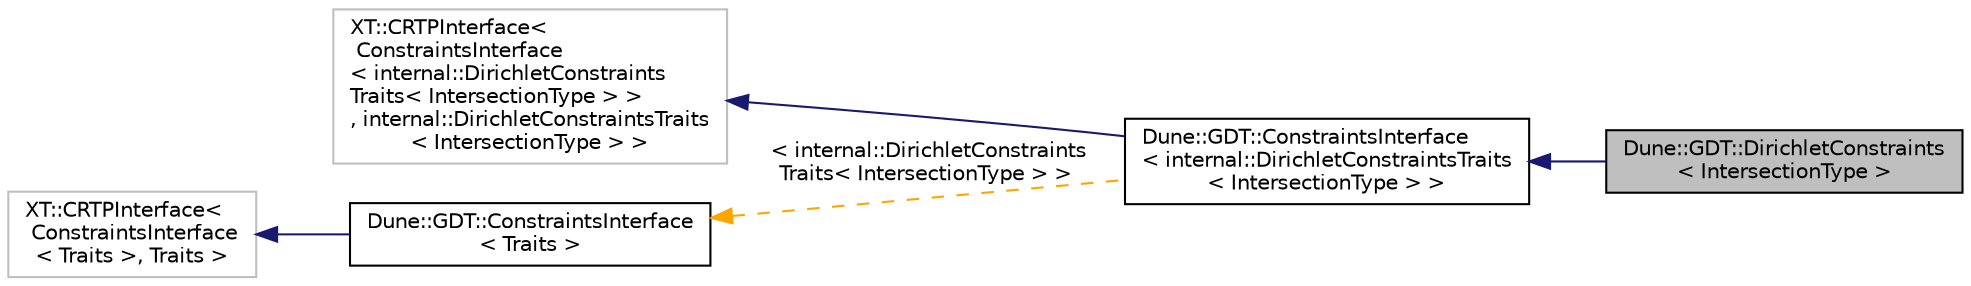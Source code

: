 digraph "Dune::GDT::DirichletConstraints&lt; IntersectionType &gt;"
{
  edge [fontname="Helvetica",fontsize="10",labelfontname="Helvetica",labelfontsize="10"];
  node [fontname="Helvetica",fontsize="10",shape=record];
  rankdir="LR";
  Node0 [label="Dune::GDT::DirichletConstraints\l\< IntersectionType \>",height=0.2,width=0.4,color="black", fillcolor="grey75", style="filled", fontcolor="black"];
  Node1 -> Node0 [dir="back",color="midnightblue",fontsize="10",style="solid",fontname="Helvetica"];
  Node1 [label="Dune::GDT::ConstraintsInterface\l\< internal::DirichletConstraintsTraits\l\< IntersectionType \> \>",height=0.2,width=0.4,color="black", fillcolor="white", style="filled",URL="$a02481.html"];
  Node2 -> Node1 [dir="back",color="midnightblue",fontsize="10",style="solid",fontname="Helvetica"];
  Node2 [label="XT::CRTPInterface\<\l ConstraintsInterface\l\< internal::DirichletConstraints\lTraits\< IntersectionType \> \>\l, internal::DirichletConstraintsTraits\l\< IntersectionType \> \>",height=0.2,width=0.4,color="grey75", fillcolor="white", style="filled"];
  Node3 -> Node1 [dir="back",color="orange",fontsize="10",style="dashed",label=" \< internal::DirichletConstraints\lTraits\< IntersectionType \> \>" ,fontname="Helvetica"];
  Node3 [label="Dune::GDT::ConstraintsInterface\l\< Traits \>",height=0.2,width=0.4,color="black", fillcolor="white", style="filled",URL="$a02481.html",tooltip="CRTP interface for all implementations of constraints. "];
  Node4 -> Node3 [dir="back",color="midnightblue",fontsize="10",style="solid",fontname="Helvetica"];
  Node4 [label="XT::CRTPInterface\<\l ConstraintsInterface\l\< Traits \>, Traits \>",height=0.2,width=0.4,color="grey75", fillcolor="white", style="filled"];
}

